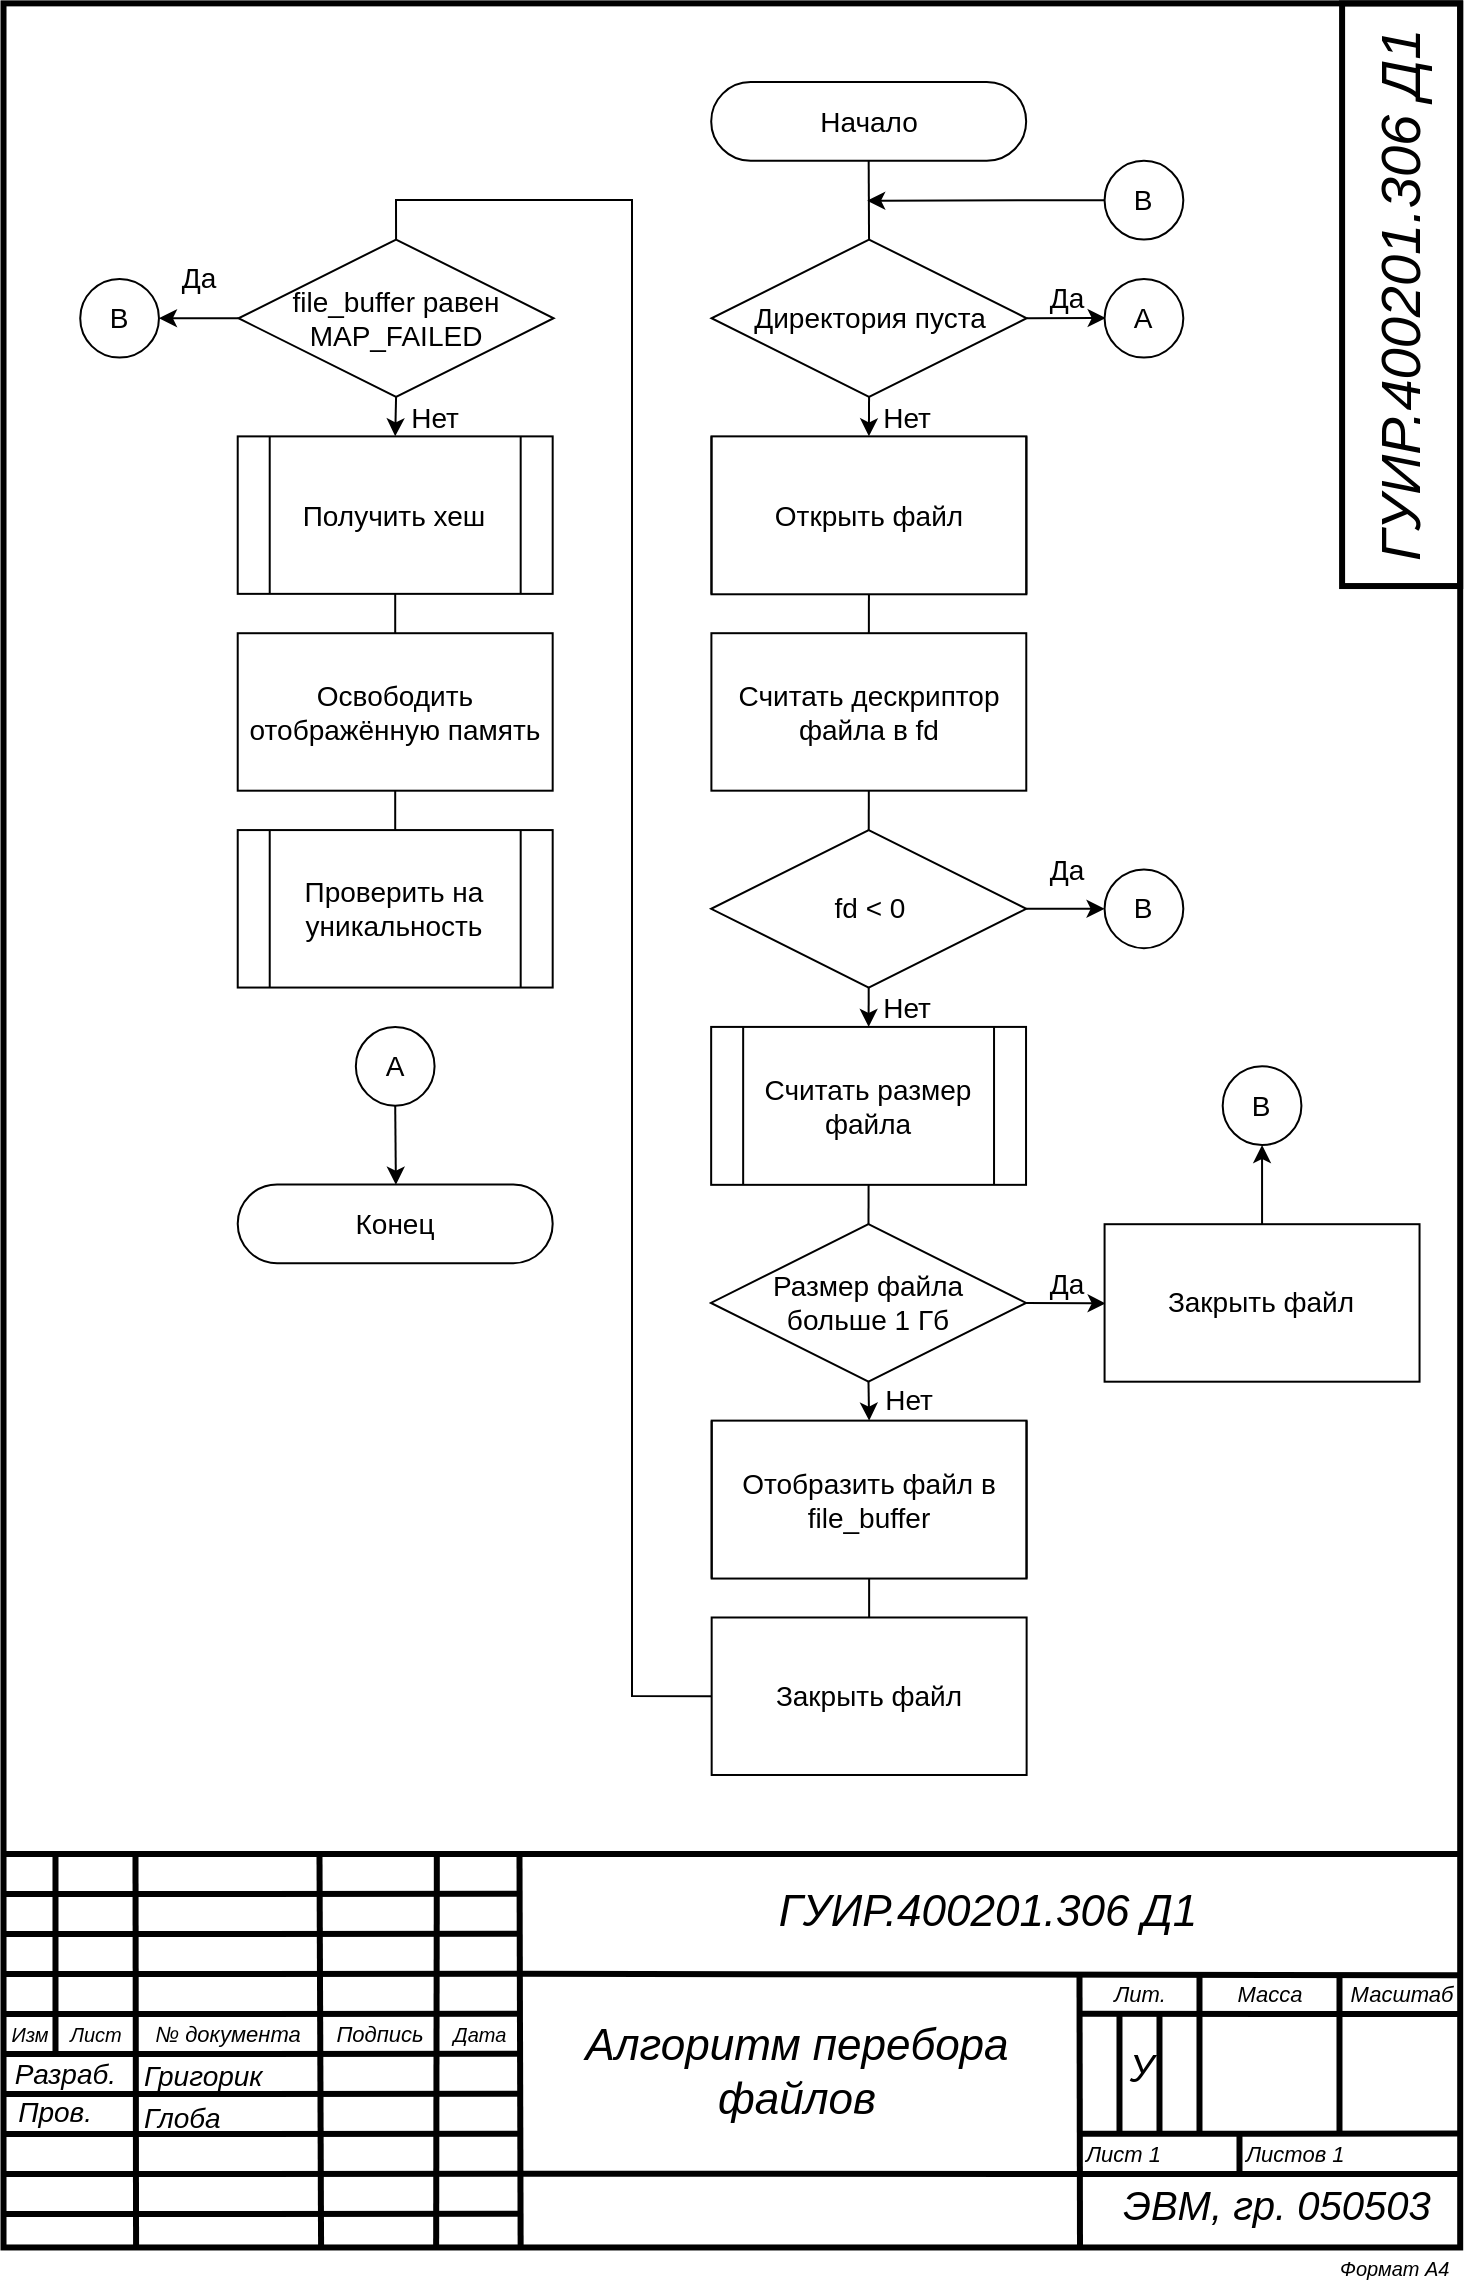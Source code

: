 <mxfile version="13.9.9" type="device"><diagram id="C5RBs43oDa-KdzZeNtuy" name="Page-1"><mxGraphModel dx="1278" dy="948" grid="1" gridSize="19.685" guides="1" tooltips="1" connect="1" arrows="1" fold="1" page="1" pageScale="1" pageWidth="827" pageHeight="1169" math="0" shadow="0"><root><mxCell id="WIyWlLk6GJQsqaUBKTNV-0"/><mxCell id="WIyWlLk6GJQsqaUBKTNV-1" parent="WIyWlLk6GJQsqaUBKTNV-0"/><mxCell id="73gwGG2VWDVNwvO8K8Va-2" value="&lt;font style=&quot;font-size: 14px&quot;&gt;Начало&lt;/font&gt;" style="rounded=1;whiteSpace=wrap;html=1;arcSize=50;fontSize=14;" parent="WIyWlLk6GJQsqaUBKTNV-1" vertex="1"><mxGeometry x="433.6" y="59.03" width="157.48" height="39.37" as="geometry"/></mxCell><mxCell id="73gwGG2VWDVNwvO8K8Va-4" value="Открыть файл" style="shape=process;whiteSpace=wrap;html=1;backgroundOutline=1;fontSize=14;size=0;" parent="WIyWlLk6GJQsqaUBKTNV-1" vertex="1"><mxGeometry x="433.74" y="236.18" width="157.44" height="78.96" as="geometry"/></mxCell><mxCell id="73gwGG2VWDVNwvO8K8Va-5" value="Считать дескриптор файла в fd" style="rounded=0;whiteSpace=wrap;html=1;fontSize=14;" parent="WIyWlLk6GJQsqaUBKTNV-1" vertex="1"><mxGeometry x="433.7" y="334.6" width="157.44" height="78.74" as="geometry"/></mxCell><mxCell id="73gwGG2VWDVNwvO8K8Va-6" value="fd &amp;lt; 0" style="rhombus;whiteSpace=wrap;html=1;fontSize=14;" parent="WIyWlLk6GJQsqaUBKTNV-1" vertex="1"><mxGeometry x="433.58" y="433.04" width="157.56" height="78.73" as="geometry"/></mxCell><mxCell id="73gwGG2VWDVNwvO8K8Va-8" value="Да" style="endArrow=classic;html=1;fontSize=14;labelBackgroundColor=none;rounded=0;exitX=1;exitY=0.5;exitDx=0;exitDy=0;entryX=0;entryY=0.5;entryDx=0;entryDy=0;" parent="WIyWlLk6GJQsqaUBKTNV-1" source="73gwGG2VWDVNwvO8K8Va-6" target="73gwGG2VWDVNwvO8K8Va-41" edge="1"><mxGeometry x="-0.007" y="19" width="50" height="50" relative="1" as="geometry"><mxPoint x="413" y="492" as="sourcePoint"/><mxPoint x="630" y="472" as="targetPoint"/><Array as="points"/><mxPoint as="offset"/></mxGeometry></mxCell><mxCell id="73gwGG2VWDVNwvO8K8Va-9" value="Нет" style="endArrow=classic;html=1;fontSize=14;labelBackgroundColor=none;exitX=0.5;exitY=1;exitDx=0;exitDy=0;entryX=0.5;entryY=0;entryDx=0;entryDy=0;" parent="WIyWlLk6GJQsqaUBKTNV-1" source="73gwGG2VWDVNwvO8K8Va-6" target="73gwGG2VWDVNwvO8K8Va-21" edge="1"><mxGeometry x="0.004" y="19" width="50" height="50" relative="1" as="geometry"><mxPoint x="492.8" y="531.46" as="sourcePoint"/><mxPoint x="649.78" y="531.39" as="targetPoint"/><mxPoint as="offset"/></mxGeometry></mxCell><mxCell id="73gwGG2VWDVNwvO8K8Va-13" value="" style="endArrow=none;html=1;labelBackgroundColor=none;fontSize=14;entryX=0.5;entryY=1;entryDx=0;entryDy=0;exitX=0.5;exitY=0;exitDx=0;exitDy=0;" parent="WIyWlLk6GJQsqaUBKTNV-1" source="73gwGG2VWDVNwvO8K8Va-5" target="73gwGG2VWDVNwvO8K8Va-4" edge="1"><mxGeometry width="50" height="50" relative="1" as="geometry"><mxPoint x="512.38" y="334.6" as="sourcePoint"/><mxPoint x="512.38" y="314.6" as="targetPoint"/></mxGeometry></mxCell><mxCell id="73gwGG2VWDVNwvO8K8Va-15" value="" style="endArrow=none;html=1;labelBackgroundColor=none;fontSize=14;exitX=0.5;exitY=0;exitDx=0;exitDy=0;entryX=0.5;entryY=1;entryDx=0;entryDy=0;" parent="WIyWlLk6GJQsqaUBKTNV-1" source="73gwGG2VWDVNwvO8K8Va-6" target="73gwGG2VWDVNwvO8K8Va-5" edge="1"><mxGeometry width="50" height="50" relative="1" as="geometry"><mxPoint x="551.78" y="472.39" as="sourcePoint"/><mxPoint x="512.38" y="413.03" as="targetPoint"/></mxGeometry></mxCell><mxCell id="73gwGG2VWDVNwvO8K8Va-16" value="Отобразить файл в file_buffer" style="shape=process;whiteSpace=wrap;html=1;backgroundOutline=1;fontSize=14;size=0;" parent="WIyWlLk6GJQsqaUBKTNV-1" vertex="1"><mxGeometry x="433.835" y="728.315" width="157.44" height="78.96" as="geometry"/></mxCell><mxCell id="73gwGG2VWDVNwvO8K8Va-17" value="file_buffer равен MAP_FAILED" style="rhombus;whiteSpace=wrap;html=1;fontSize=14;" parent="WIyWlLk6GJQsqaUBKTNV-1" vertex="1"><mxGeometry x="197.255" y="137.765" width="157.56" height="78.73" as="geometry"/></mxCell><mxCell id="73gwGG2VWDVNwvO8K8Va-21" value="Считать размер файла" style="shape=process;whiteSpace=wrap;html=1;backgroundOutline=1;fontSize=14;" parent="WIyWlLk6GJQsqaUBKTNV-1" vertex="1"><mxGeometry x="433.58" y="531.46" width="157.44" height="78.96" as="geometry"/></mxCell><mxCell id="73gwGG2VWDVNwvO8K8Va-23" value="Размер файла &lt;br&gt;больше 1 Гб" style="rhombus;whiteSpace=wrap;html=1;fontSize=14;" parent="WIyWlLk6GJQsqaUBKTNV-1" vertex="1"><mxGeometry x="433.465" y="630.115" width="157.56" height="78.73" as="geometry"/></mxCell><mxCell id="73gwGG2VWDVNwvO8K8Va-24" value="" style="endArrow=none;html=1;labelBackgroundColor=none;fontSize=14;exitX=0.5;exitY=0;exitDx=0;exitDy=0;entryX=0.5;entryY=1;entryDx=0;entryDy=0;" parent="WIyWlLk6GJQsqaUBKTNV-1" source="73gwGG2VWDVNwvO8K8Va-23" target="73gwGG2VWDVNwvO8K8Va-21" edge="1"><mxGeometry width="50" height="50" relative="1" as="geometry"><mxPoint x="590.74" y="630.12" as="sourcePoint"/><mxPoint x="649.59" y="571.34" as="targetPoint"/></mxGeometry></mxCell><mxCell id="73gwGG2VWDVNwvO8K8Va-25" value="Да" style="endArrow=classic;html=1;labelBackgroundColor=none;fontSize=14;exitX=1;exitY=0.5;exitDx=0;exitDy=0;" parent="WIyWlLk6GJQsqaUBKTNV-1" source="73gwGG2VWDVNwvO8K8Va-23" edge="1"><mxGeometry x="-0.012" y="10" width="50" height="50" relative="1" as="geometry"><mxPoint x="649.84" y="659.71" as="sourcePoint"/><mxPoint x="630.84" y="669.71" as="targetPoint"/><mxPoint as="offset"/></mxGeometry></mxCell><mxCell id="73gwGG2VWDVNwvO8K8Va-26" value="Нет" style="endArrow=classic;html=1;labelBackgroundColor=none;fontSize=14;exitX=0.5;exitY=1;exitDx=0;exitDy=0;entryX=0.5;entryY=0;entryDx=0;entryDy=0;" parent="WIyWlLk6GJQsqaUBKTNV-1" source="73gwGG2VWDVNwvO8K8Va-23" target="73gwGG2VWDVNwvO8K8Va-16" edge="1"><mxGeometry x="-0.072" y="20" width="50" height="50" relative="1" as="geometry"><mxPoint x="610.71" y="689.165" as="sourcePoint"/><mxPoint x="728.59" y="807.34" as="targetPoint"/><mxPoint as="offset"/></mxGeometry></mxCell><mxCell id="73gwGG2VWDVNwvO8K8Va-27" value="Директория пуста" style="rhombus;whiteSpace=wrap;html=1;fontSize=14;" parent="WIyWlLk6GJQsqaUBKTNV-1" vertex="1"><mxGeometry x="433.743" y="137.762" width="157.56" height="78.73" as="geometry"/></mxCell><mxCell id="73gwGG2VWDVNwvO8K8Va-28" value="" style="endArrow=none;html=1;labelBackgroundColor=none;fontSize=14;entryX=0.5;entryY=1;entryDx=0;entryDy=0;exitX=0.5;exitY=0;exitDx=0;exitDy=0;" parent="WIyWlLk6GJQsqaUBKTNV-1" source="73gwGG2VWDVNwvO8K8Va-27" target="73gwGG2VWDVNwvO8K8Va-2" edge="1"><mxGeometry width="50" height="50" relative="1" as="geometry"><mxPoint x="590.7" y="108.34" as="sourcePoint"/><mxPoint x="522.163" y="285.613" as="targetPoint"/></mxGeometry></mxCell><mxCell id="73gwGG2VWDVNwvO8K8Va-29" value="Нет" style="endArrow=classic;html=1;fontSize=14;labelBackgroundColor=none;exitX=0.5;exitY=1;exitDx=0;exitDy=0;entryX=0.5;entryY=0;entryDx=0;entryDy=0;" parent="WIyWlLk6GJQsqaUBKTNV-1" source="73gwGG2VWDVNwvO8K8Va-27" target="73gwGG2VWDVNwvO8K8Va-4" edge="1"><mxGeometry x="0.004" y="19" width="50" height="50" relative="1" as="geometry"><mxPoint x="640.333" y="177.132" as="sourcePoint"/><mxPoint x="640.272" y="196.822" as="targetPoint"/><mxPoint as="offset"/></mxGeometry></mxCell><mxCell id="73gwGG2VWDVNwvO8K8Va-30" value="Да" style="endArrow=classic;html=1;labelBackgroundColor=none;fontSize=14;exitX=1;exitY=0.5;exitDx=0;exitDy=0;" parent="WIyWlLk6GJQsqaUBKTNV-1" source="73gwGG2VWDVNwvO8K8Va-27" edge="1"><mxGeometry x="-0.022" y="10" width="50" height="50" relative="1" as="geometry"><mxPoint x="679.84" y="188.02" as="sourcePoint"/><mxPoint x="630.84" y="177.02" as="targetPoint"/><mxPoint as="offset"/></mxGeometry></mxCell><mxCell id="73gwGG2VWDVNwvO8K8Va-32" value="А" style="ellipse;whiteSpace=wrap;html=1;aspect=fixed;fontSize=14;align=center;verticalAlign=middle;horizontal=1;fontStyle=0" parent="WIyWlLk6GJQsqaUBKTNV-1" vertex="1"><mxGeometry x="630.29" y="157.44" width="39.37" height="39.37" as="geometry"/></mxCell><mxCell id="73gwGG2VWDVNwvO8K8Va-33" value="А" style="ellipse;whiteSpace=wrap;html=1;aspect=fixed;fontSize=14;align=center;verticalAlign=middle;horizontal=1;fontStyle=0" parent="WIyWlLk6GJQsqaUBKTNV-1" vertex="1"><mxGeometry x="255.922" y="531.463" width="39.37" height="39.37" as="geometry"/></mxCell><mxCell id="73gwGG2VWDVNwvO8K8Va-34" value="" style="endArrow=classic;html=1;labelBackgroundColor=none;fontSize=14;exitX=0.5;exitY=1;exitDx=0;exitDy=0;" parent="WIyWlLk6GJQsqaUBKTNV-1" source="73gwGG2VWDVNwvO8K8Va-33" edge="1"><mxGeometry width="50" height="50" relative="1" as="geometry"><mxPoint x="265.95" y="650.36" as="sourcePoint"/><mxPoint x="275.95" y="610.36" as="targetPoint"/></mxGeometry></mxCell><mxCell id="73gwGG2VWDVNwvO8K8Va-35" value="&lt;font style=&quot;font-size: 14px&quot;&gt;Конец&lt;/font&gt;" style="rounded=1;whiteSpace=wrap;html=1;arcSize=50;fontSize=14;" parent="WIyWlLk6GJQsqaUBKTNV-1" vertex="1"><mxGeometry x="196.862" y="610.203" width="157.48" height="39.37" as="geometry"/></mxCell><mxCell id="73gwGG2VWDVNwvO8K8Va-36" value="Закрыть файл" style="rounded=0;whiteSpace=wrap;html=1;fontSize=14;align=center;" parent="WIyWlLk6GJQsqaUBKTNV-1" vertex="1"><mxGeometry x="630.29" y="630.1" width="157.48" height="78.75" as="geometry"/></mxCell><mxCell id="73gwGG2VWDVNwvO8K8Va-38" value="" style="endArrow=classic;html=1;labelBackgroundColor=none;fontSize=14;exitX=0.5;exitY=0;exitDx=0;exitDy=0;rounded=0;entryX=0.5;entryY=1;entryDx=0;entryDy=0;" parent="WIyWlLk6GJQsqaUBKTNV-1" source="73gwGG2VWDVNwvO8K8Va-36" target="73gwGG2VWDVNwvO8K8Va-39" edge="1"><mxGeometry width="50" height="50" relative="1" as="geometry"><mxPoint x="846.7" y="601.34" as="sourcePoint"/><mxPoint x="708.7" y="592.409" as="targetPoint"/><Array as="points"/></mxGeometry></mxCell><mxCell id="73gwGG2VWDVNwvO8K8Va-39" value="В" style="ellipse;whiteSpace=wrap;html=1;aspect=fixed;fontSize=14;align=center;verticalAlign=middle;horizontal=1;fontStyle=0" parent="WIyWlLk6GJQsqaUBKTNV-1" vertex="1"><mxGeometry x="689.347" y="551.147" width="39.37" height="39.37" as="geometry"/></mxCell><mxCell id="73gwGG2VWDVNwvO8K8Va-40" value="В" style="ellipse;whiteSpace=wrap;html=1;aspect=fixed;fontSize=14;align=center;verticalAlign=middle;horizontal=1;fontStyle=0" parent="WIyWlLk6GJQsqaUBKTNV-1" vertex="1"><mxGeometry x="630.292" y="98.402" width="39.37" height="39.37" as="geometry"/></mxCell><mxCell id="73gwGG2VWDVNwvO8K8Va-41" value="В" style="ellipse;whiteSpace=wrap;html=1;aspect=fixed;fontSize=14;align=center;verticalAlign=middle;horizontal=1;fontStyle=0" parent="WIyWlLk6GJQsqaUBKTNV-1" vertex="1"><mxGeometry x="630.287" y="452.717" width="39.37" height="39.37" as="geometry"/></mxCell><mxCell id="73gwGG2VWDVNwvO8K8Va-42" value="" style="endArrow=classic;html=1;labelBackgroundColor=none;fontSize=14;exitX=0;exitY=0.5;exitDx=0;exitDy=0;" parent="WIyWlLk6GJQsqaUBKTNV-1" source="73gwGG2VWDVNwvO8K8Va-40" edge="1"><mxGeometry width="50" height="50" relative="1" as="geometry"><mxPoint x="314.59" y="207.34" as="sourcePoint"/><mxPoint x="511.59" y="118.34" as="targetPoint"/></mxGeometry></mxCell><mxCell id="73gwGG2VWDVNwvO8K8Va-46" value="Нет" style="endArrow=classic;html=1;labelBackgroundColor=none;fontSize=14;exitX=0.5;exitY=1;exitDx=0;exitDy=0;entryX=0.5;entryY=0;entryDx=0;entryDy=0;" parent="WIyWlLk6GJQsqaUBKTNV-1" source="73gwGG2VWDVNwvO8K8Va-17" target="73gwGG2VWDVNwvO8K8Va-52" edge="1"><mxGeometry x="0.048" y="19" width="50" height="50" relative="1" as="geometry"><mxPoint x="334.39" y="256.37" as="sourcePoint"/><mxPoint x="276.38" y="235.94" as="targetPoint"/><mxPoint as="offset"/></mxGeometry></mxCell><mxCell id="73gwGG2VWDVNwvO8K8Va-47" value="Да" style="endArrow=classic;html=1;labelBackgroundColor=none;fontSize=14;exitX=0;exitY=0.5;exitDx=0;exitDy=0;entryX=1;entryY=0.5;entryDx=0;entryDy=0;" parent="WIyWlLk6GJQsqaUBKTNV-1" source="73gwGG2VWDVNwvO8K8Va-17" target="73gwGG2VWDVNwvO8K8Va-51" edge="1"><mxGeometry x="0.01" y="-20" width="50" height="50" relative="1" as="geometry"><mxPoint x="492.39" y="227.37" as="sourcePoint"/><mxPoint x="393.39" y="177.37" as="targetPoint"/><mxPoint as="offset"/></mxGeometry></mxCell><mxCell id="73gwGG2VWDVNwvO8K8Va-48" value="Закрыть файл" style="rounded=0;whiteSpace=wrap;html=1;fontSize=14;align=center;" parent="WIyWlLk6GJQsqaUBKTNV-1" vertex="1"><mxGeometry x="433.835" y="826.745" width="157.48" height="78.75" as="geometry"/></mxCell><mxCell id="73gwGG2VWDVNwvO8K8Va-49" value="" style="endArrow=none;html=1;labelBackgroundColor=none;fontSize=14;exitX=0.5;exitY=1;exitDx=0;exitDy=0;entryX=0.5;entryY=0;entryDx=0;entryDy=0;" parent="WIyWlLk6GJQsqaUBKTNV-1" source="73gwGG2VWDVNwvO8K8Va-16" target="73gwGG2VWDVNwvO8K8Va-48" edge="1"><mxGeometry width="50" height="50" relative="1" as="geometry"><mxPoint x="630.29" y="846.44" as="sourcePoint"/><mxPoint x="630.345" y="826.745" as="targetPoint"/></mxGeometry></mxCell><mxCell id="73gwGG2VWDVNwvO8K8Va-50" value="" style="endArrow=none;html=1;labelBackgroundColor=none;fontSize=14;exitX=0;exitY=0.5;exitDx=0;exitDy=0;entryX=0.5;entryY=0;entryDx=0;entryDy=0;rounded=0;" parent="WIyWlLk6GJQsqaUBKTNV-1" source="73gwGG2VWDVNwvO8K8Va-48" target="73gwGG2VWDVNwvO8K8Va-17" edge="1"><mxGeometry width="50" height="50" relative="1" as="geometry"><mxPoint x="256.65" y="787.62" as="sourcePoint"/><mxPoint x="256.67" y="807.09" as="targetPoint"/><Array as="points"><mxPoint x="394" y="866"/><mxPoint x="394" y="118"/><mxPoint x="276" y="118"/></Array></mxGeometry></mxCell><mxCell id="73gwGG2VWDVNwvO8K8Va-51" value="В" style="ellipse;whiteSpace=wrap;html=1;aspect=fixed;fontSize=14;align=center;verticalAlign=middle;horizontal=1;fontStyle=0" parent="WIyWlLk6GJQsqaUBKTNV-1" vertex="1"><mxGeometry x="118.112" y="157.442" width="39.37" height="39.37" as="geometry"/></mxCell><mxCell id="73gwGG2VWDVNwvO8K8Va-52" value="Получить хеш" style="shape=process;whiteSpace=wrap;html=1;backgroundOutline=1;fontSize=14;align=center;" parent="WIyWlLk6GJQsqaUBKTNV-1" vertex="1"><mxGeometry x="196.86" y="236.19" width="157.48" height="78.74" as="geometry"/></mxCell><mxCell id="73gwGG2VWDVNwvO8K8Va-53" value="Освободить отображённую память" style="rounded=0;whiteSpace=wrap;html=1;fontSize=14;align=center;" parent="WIyWlLk6GJQsqaUBKTNV-1" vertex="1"><mxGeometry x="196.86" y="334.61" width="157.48" height="78.74" as="geometry"/></mxCell><mxCell id="73gwGG2VWDVNwvO8K8Va-54" value="" style="endArrow=none;html=1;labelBackgroundColor=none;fontSize=14;entryX=0.5;entryY=1;entryDx=0;entryDy=0;exitX=0.5;exitY=0;exitDx=0;exitDy=0;" parent="WIyWlLk6GJQsqaUBKTNV-1" source="73gwGG2VWDVNwvO8K8Va-53" target="73gwGG2VWDVNwvO8K8Va-52" edge="1"><mxGeometry width="50" height="50" relative="1" as="geometry"><mxPoint x="275.38" y="384.94" as="sourcePoint"/><mxPoint x="325.38" y="334.94" as="targetPoint"/><Array as="points"/></mxGeometry></mxCell><mxCell id="73gwGG2VWDVNwvO8K8Va-56" value="Проверить на уникальность" style="shape=process;whiteSpace=wrap;html=1;backgroundOutline=1;fontSize=14;align=center;" parent="WIyWlLk6GJQsqaUBKTNV-1" vertex="1"><mxGeometry x="196.865" y="433.035" width="157.48" height="78.74" as="geometry"/></mxCell><mxCell id="73gwGG2VWDVNwvO8K8Va-58" value="" style="endArrow=none;html=1;labelBackgroundColor=none;fontSize=14;entryX=0.5;entryY=1;entryDx=0;entryDy=0;exitX=0.5;exitY=0;exitDx=0;exitDy=0;" parent="WIyWlLk6GJQsqaUBKTNV-1" source="73gwGG2VWDVNwvO8K8Va-56" target="73gwGG2VWDVNwvO8K8Va-53" edge="1"><mxGeometry width="50" height="50" relative="1" as="geometry"><mxPoint x="275.41" y="433.1" as="sourcePoint"/><mxPoint x="373.645" y="413.355" as="targetPoint"/><Array as="points"/></mxGeometry></mxCell><mxCell id="73gwGG2VWDVNwvO8K8Va-105" value="" style="rounded=0;whiteSpace=wrap;html=1;strokeWidth=3;fillColor=none;" parent="WIyWlLk6GJQsqaUBKTNV-1" vertex="1"><mxGeometry x="79.755" y="19.685" width="728.34" height="1122.05" as="geometry"/></mxCell><mxCell id="73gwGG2VWDVNwvO8K8Va-106" value="&lt;i style=&quot;font-family: &amp;#34;arial&amp;#34; ; font-weight: 400 ; letter-spacing: normal ; text-align: right ; text-indent: 0px ; text-transform: none ; word-spacing: 0px&quot;&gt;&lt;font style=&quot;font-size: 10px&quot;&gt;Формат А4&lt;/font&gt;&lt;/i&gt;" style="text;whiteSpace=wrap;html=1;fontSize=7;fontFamily=Verdana;labelBackgroundColor=none;verticalAlign=middle;" parent="WIyWlLk6GJQsqaUBKTNV-1" vertex="1"><mxGeometry x="745.745" y="1141.735" width="59.05" height="19.68" as="geometry"/></mxCell><mxCell id="73gwGG2VWDVNwvO8K8Va-107" style="vsdxID=165;edgeStyle=none;startArrow=none;endArrow=none;startSize=5;endSize=5;strokeWidth=3;strokeColor=#000000;spacingTop=-1;spacingBottom=-1;spacingLeft=-1;spacingRight=-1;verticalAlign=middle;html=1;labelBackgroundColor=#ffffff;rounded=0;" parent="WIyWlLk6GJQsqaUBKTNV-1" edge="1"><mxGeometry relative="1" as="geometry"><Array as="points"/><mxPoint x="105.745" y="944.885" as="sourcePoint"/><mxPoint x="105.745" y="1044.885" as="targetPoint"/></mxGeometry></mxCell><mxCell id="73gwGG2VWDVNwvO8K8Va-108" style="vsdxID=163;edgeStyle=none;startArrow=none;endArrow=none;startSize=5;endSize=5;strokeColor=#000000;spacingTop=-1;spacingBottom=-1;spacingLeft=-1;spacingRight=-1;verticalAlign=middle;html=1;labelBackgroundColor=#ffffff;rounded=0;strokeWidth=3;" parent="WIyWlLk6GJQsqaUBKTNV-1" edge="1"><mxGeometry relative="1" as="geometry"><mxPoint as="offset"/><Array as="points"/><mxPoint x="80.015" y="1125.005" as="sourcePoint"/><mxPoint x="337.745" y="1124.885" as="targetPoint"/></mxGeometry></mxCell><mxCell id="73gwGG2VWDVNwvO8K8Va-109" style="vsdxID=162;edgeStyle=none;startArrow=none;endArrow=none;startSize=5;endSize=5;strokeColor=#000000;spacingTop=-1;spacingBottom=-1;spacingLeft=-1;spacingRight=-1;verticalAlign=middle;html=1;labelBackgroundColor=#ffffff;rounded=0;strokeWidth=3;" parent="WIyWlLk6GJQsqaUBKTNV-1" edge="1"><mxGeometry relative="1" as="geometry"><mxPoint as="offset"/><Array as="points"/><mxPoint x="80.015" y="1105.005" as="sourcePoint"/><mxPoint x="338.745" y="1104.885" as="targetPoint"/></mxGeometry></mxCell><mxCell id="73gwGG2VWDVNwvO8K8Va-110" style="vsdxID=161;edgeStyle=none;startArrow=none;endArrow=none;startSize=5;endSize=5;strokeColor=#000000;spacingTop=-1;spacingBottom=-1;spacingLeft=-1;spacingRight=-1;verticalAlign=middle;html=1;labelBackgroundColor=#ffffff;rounded=0;strokeWidth=3;" parent="WIyWlLk6GJQsqaUBKTNV-1" edge="1"><mxGeometry relative="1" as="geometry"><mxPoint as="offset"/><Array as="points"/><mxPoint x="80.015" y="1085.005" as="sourcePoint"/><mxPoint x="337.745" y="1084.885" as="targetPoint"/></mxGeometry></mxCell><mxCell id="73gwGG2VWDVNwvO8K8Va-111" style="vsdxID=160;edgeStyle=none;startArrow=none;endArrow=none;startSize=5;endSize=5;strokeColor=#000000;spacingTop=-1;spacingBottom=-1;spacingLeft=-1;spacingRight=-1;verticalAlign=middle;html=1;labelBackgroundColor=#ffffff;rounded=0;strokeWidth=3;" parent="WIyWlLk6GJQsqaUBKTNV-1" edge="1"><mxGeometry relative="1" as="geometry"><mxPoint as="offset"/><Array as="points"/><mxPoint x="80.015" y="1065.005" as="sourcePoint"/><mxPoint x="337.745" y="1064.885" as="targetPoint"/></mxGeometry></mxCell><mxCell id="73gwGG2VWDVNwvO8K8Va-112" style="vsdxID=159;edgeStyle=none;startArrow=none;endArrow=none;startSize=5;endSize=5;strokeWidth=3;strokeColor=#000000;spacingTop=-1;spacingBottom=-1;spacingLeft=-1;spacingRight=-1;verticalAlign=middle;html=1;labelBackgroundColor=#ffffff;rounded=0;" parent="WIyWlLk6GJQsqaUBKTNV-1" edge="1"><mxGeometry relative="1" as="geometry"><mxPoint as="offset"/><Array as="points"/><mxPoint x="80.015" y="1045.005" as="sourcePoint"/><mxPoint x="337.745" y="1044.885" as="targetPoint"/></mxGeometry></mxCell><mxCell id="73gwGG2VWDVNwvO8K8Va-113" style="vsdxID=158;edgeStyle=none;startArrow=none;endArrow=none;startSize=5;endSize=5;strokeWidth=3;strokeColor=#000000;spacingTop=-1;spacingBottom=-1;spacingLeft=-1;spacingRight=-1;verticalAlign=middle;html=1;labelBackgroundColor=#ffffff;rounded=0;" parent="WIyWlLk6GJQsqaUBKTNV-1" edge="1"><mxGeometry relative="1" as="geometry"><mxPoint as="offset"/><Array as="points"/><mxPoint x="80.015" y="1025.005" as="sourcePoint"/><mxPoint x="337.745" y="1024.885" as="targetPoint"/></mxGeometry></mxCell><mxCell id="73gwGG2VWDVNwvO8K8Va-114" style="vsdxID=157;edgeStyle=none;startArrow=none;endArrow=none;startSize=5;endSize=5;strokeColor=#000000;spacingTop=-1;spacingBottom=-1;spacingLeft=-1;spacingRight=-1;verticalAlign=middle;html=1;labelBackgroundColor=#ffffff;rounded=0;strokeWidth=3;" parent="WIyWlLk6GJQsqaUBKTNV-1" edge="1"><mxGeometry relative="1" as="geometry"><mxPoint as="offset"/><Array as="points"/><mxPoint x="80.015" y="1005.005" as="sourcePoint"/><mxPoint x="337.745" y="1004.885" as="targetPoint"/></mxGeometry></mxCell><mxCell id="73gwGG2VWDVNwvO8K8Va-115" style="vsdxID=156;edgeStyle=none;startArrow=none;endArrow=none;startSize=5;endSize=5;strokeColor=#000000;spacingTop=-1;spacingBottom=-1;spacingLeft=-1;spacingRight=-1;verticalAlign=middle;html=1;labelBackgroundColor=#ffffff;rounded=0;strokeWidth=3;" parent="WIyWlLk6GJQsqaUBKTNV-1" edge="1"><mxGeometry relative="1" as="geometry"><mxPoint as="offset"/><Array as="points"/><mxPoint x="80.015" y="985.005" as="sourcePoint"/><mxPoint x="337.745" y="984.885" as="targetPoint"/></mxGeometry></mxCell><mxCell id="73gwGG2VWDVNwvO8K8Va-116" style="vsdxID=155;edgeStyle=none;startArrow=none;endArrow=none;startSize=5;endSize=5;strokeColor=#000000;spacingTop=-1;spacingBottom=-1;spacingLeft=-1;spacingRight=-1;verticalAlign=middle;html=1;labelBackgroundColor=#ffffff;rounded=0;strokeWidth=3;" parent="WIyWlLk6GJQsqaUBKTNV-1" edge="1"><mxGeometry relative="1" as="geometry"><mxPoint as="offset"/><Array as="points"/><mxPoint x="80.015" y="965.005" as="sourcePoint"/><mxPoint x="337.745" y="964.885" as="targetPoint"/></mxGeometry></mxCell><mxCell id="73gwGG2VWDVNwvO8K8Va-117" style="vsdxID=154;edgeStyle=none;startArrow=none;endArrow=none;startSize=5;endSize=5;strokeWidth=3;strokeColor=#000000;spacingTop=-1;spacingBottom=-1;spacingLeft=-1;spacingRight=-1;verticalAlign=middle;html=1;labelBackgroundColor=#ffffff;rounded=0;entryX=0.091;entryY=1;entryDx=0;entryDy=0;entryPerimeter=0;" parent="WIyWlLk6GJQsqaUBKTNV-1" target="73gwGG2VWDVNwvO8K8Va-105" edge="1"><mxGeometry relative="1" as="geometry"><Array as="points"/><mxPoint x="145.745" y="944.885" as="sourcePoint"/><mxPoint x="146.015" y="1150.005" as="targetPoint"/></mxGeometry></mxCell><mxCell id="73gwGG2VWDVNwvO8K8Va-118" style="vsdxID=153;edgeStyle=none;startArrow=none;endArrow=none;startSize=5;endSize=5;strokeWidth=3;strokeColor=#000000;spacingTop=-1;spacingBottom=-1;spacingLeft=-1;spacingRight=-1;verticalAlign=middle;html=1;labelBackgroundColor=#ffffff;rounded=0;entryX=0.218;entryY=0.999;entryDx=0;entryDy=0;entryPerimeter=0;" parent="WIyWlLk6GJQsqaUBKTNV-1" target="73gwGG2VWDVNwvO8K8Va-105" edge="1"><mxGeometry relative="1" as="geometry"><Array as="points"/><mxPoint x="237.745" y="944.885" as="sourcePoint"/><mxPoint x="238.015" y="1147.005" as="targetPoint"/></mxGeometry></mxCell><mxCell id="73gwGG2VWDVNwvO8K8Va-119" style="vsdxID=152;edgeStyle=none;startArrow=none;endArrow=none;startSize=5;endSize=5;strokeWidth=3;strokeColor=#000000;spacingTop=-1;spacingBottom=-1;spacingLeft=-1;spacingRight=-1;verticalAlign=middle;html=1;labelBackgroundColor=#ffffff;rounded=0;entryX=0.297;entryY=1;entryDx=0;entryDy=0;entryPerimeter=0;" parent="WIyWlLk6GJQsqaUBKTNV-1" target="73gwGG2VWDVNwvO8K8Va-105" edge="1"><mxGeometry relative="1" as="geometry"><Array as="points"/><mxPoint x="296.425" y="944.885" as="sourcePoint"/><mxPoint x="296.015" y="1150.005" as="targetPoint"/></mxGeometry></mxCell><mxCell id="73gwGG2VWDVNwvO8K8Va-120" style="vsdxID=151;edgeStyle=none;startArrow=none;endArrow=none;startSize=5;endSize=5;strokeWidth=3;strokeColor=#000000;spacingTop=-1;spacingBottom=-1;spacingLeft=-1;spacingRight=-1;verticalAlign=middle;html=1;labelBackgroundColor=#ffffff;rounded=0;" parent="WIyWlLk6GJQsqaUBKTNV-1" edge="1"><mxGeometry relative="1" as="geometry"><Array as="points"/><mxPoint x="747.745" y="1004.885" as="sourcePoint"/><mxPoint x="747.745" y="1084.885" as="targetPoint"/></mxGeometry></mxCell><mxCell id="73gwGG2VWDVNwvO8K8Va-121" style="vsdxID=150;edgeStyle=none;startArrow=none;endArrow=none;startSize=5;endSize=5;strokeWidth=3;strokeColor=#000000;spacingTop=-1;spacingBottom=-1;spacingLeft=-1;spacingRight=-1;verticalAlign=middle;html=1;labelBackgroundColor=#ffffff;rounded=0;" parent="WIyWlLk6GJQsqaUBKTNV-1" edge="1"><mxGeometry relative="1" as="geometry"><Array as="points"/><mxPoint x="697.745" y="1084.885" as="sourcePoint"/><mxPoint x="697.745" y="1104.885" as="targetPoint"/></mxGeometry></mxCell><mxCell id="73gwGG2VWDVNwvO8K8Va-122" style="vsdxID=149;edgeStyle=none;startArrow=none;endArrow=none;startSize=5;endSize=5;strokeColor=#000000;spacingTop=-1;spacingBottom=-1;spacingLeft=-1;spacingRight=-1;verticalAlign=middle;html=1;labelBackgroundColor=#ffffff;rounded=0;strokeWidth=3;" parent="WIyWlLk6GJQsqaUBKTNV-1" edge="1"><mxGeometry relative="1" as="geometry"><Array as="points"/><mxPoint x="657.745" y="1024.885" as="sourcePoint"/><mxPoint x="657.745" y="1084.885" as="targetPoint"/></mxGeometry></mxCell><mxCell id="73gwGG2VWDVNwvO8K8Va-123" style="vsdxID=148;edgeStyle=none;startArrow=none;endArrow=none;startSize=5;endSize=5;strokeColor=#000000;spacingTop=-1;spacingBottom=-1;spacingLeft=-1;spacingRight=-1;verticalAlign=middle;html=1;labelBackgroundColor=#ffffff;rounded=0;strokeWidth=3;" parent="WIyWlLk6GJQsqaUBKTNV-1" edge="1"><mxGeometry relative="1" as="geometry"><Array as="points"/><mxPoint x="637.745" y="1024.885" as="sourcePoint"/><mxPoint x="637.745" y="1084.885" as="targetPoint"/></mxGeometry></mxCell><mxCell id="73gwGG2VWDVNwvO8K8Va-124" style="vsdxID=147;edgeStyle=none;startArrow=none;endArrow=none;startSize=5;endSize=5;strokeWidth=3;strokeColor=#000000;spacingTop=-1;spacingBottom=-1;spacingLeft=-1;spacingRight=-1;verticalAlign=middle;html=1;labelBackgroundColor=#ffffff;rounded=0;" parent="WIyWlLk6GJQsqaUBKTNV-1" edge="1"><mxGeometry relative="1" as="geometry"><Array as="points"/><mxPoint x="677.745" y="1004.885" as="sourcePoint"/><mxPoint x="677.745" y="1084.885" as="targetPoint"/></mxGeometry></mxCell><mxCell id="73gwGG2VWDVNwvO8K8Va-125" style="vsdxID=146;edgeStyle=none;startArrow=none;endArrow=none;startSize=5;endSize=5;strokeWidth=3;strokeColor=#000000;spacingTop=-1;spacingBottom=-1;spacingLeft=-1;spacingRight=-1;verticalAlign=middle;html=1;labelBackgroundColor=#ffffff;rounded=0;entryX=0.929;entryY=-0.131;entryDx=0;entryDy=0;entryPerimeter=0;" parent="WIyWlLk6GJQsqaUBKTNV-1" target="73gwGG2VWDVNwvO8K8Va-140" edge="1"><mxGeometry relative="1" as="geometry"><mxPoint as="offset"/><Array as="points"/><mxPoint x="617.745" y="1084.885" as="sourcePoint"/><mxPoint x="817.745" y="1084.885" as="targetPoint"/></mxGeometry></mxCell><mxCell id="73gwGG2VWDVNwvO8K8Va-126" style="vsdxID=145;edgeStyle=none;startArrow=none;endArrow=none;startSize=5;endSize=5;strokeWidth=3;strokeColor=#000000;spacingTop=-1;spacingBottom=-1;spacingLeft=-1;spacingRight=-1;verticalAlign=middle;html=1;labelBackgroundColor=#ffffff;rounded=0;" parent="WIyWlLk6GJQsqaUBKTNV-1" edge="1"><mxGeometry relative="1" as="geometry"><mxPoint as="offset"/><Array as="points"/><mxPoint x="617.745" y="1024.885" as="sourcePoint"/><mxPoint x="808.015" y="1025.005" as="targetPoint"/></mxGeometry></mxCell><mxCell id="73gwGG2VWDVNwvO8K8Va-127" style="vsdxID=144;edgeStyle=none;startArrow=none;endArrow=none;startSize=5;endSize=5;strokeWidth=3;strokeColor=#000000;spacingTop=-1;spacingBottom=-1;spacingLeft=-1;spacingRight=-1;verticalAlign=middle;html=1;labelBackgroundColor=#ffffff;rounded=0;entryX=0.739;entryY=0.999;entryDx=0;entryDy=0;entryPerimeter=0;" parent="WIyWlLk6GJQsqaUBKTNV-1" target="73gwGG2VWDVNwvO8K8Va-105" edge="1"><mxGeometry relative="1" as="geometry"><Array as="points"/><mxPoint x="617.745" y="1004.885" as="sourcePoint"/><mxPoint x="618.015" y="1150.005" as="targetPoint"/></mxGeometry></mxCell><mxCell id="73gwGG2VWDVNwvO8K8Va-128" style="vsdxID=143;edgeStyle=none;startArrow=none;endArrow=none;startSize=5;endSize=5;strokeWidth=3;strokeColor=#000000;spacingTop=-1;spacingBottom=-1;spacingLeft=-1;spacingRight=-1;verticalAlign=middle;html=1;labelBackgroundColor=#ffffff;rounded=0;" parent="WIyWlLk6GJQsqaUBKTNV-1" edge="1"><mxGeometry relative="1" as="geometry"><Array as="points"/><mxPoint x="808.015" y="1105.005" as="sourcePoint"/><mxPoint x="338.745" y="1104.885" as="targetPoint"/></mxGeometry></mxCell><mxCell id="73gwGG2VWDVNwvO8K8Va-129" style="vsdxID=142;edgeStyle=none;startArrow=none;endArrow=none;startSize=5;endSize=5;strokeWidth=3;strokeColor=#000000;spacingTop=-1;spacingBottom=-1;spacingLeft=-1;spacingRight=-1;verticalAlign=middle;html=1;labelBackgroundColor=#ffffff;rounded=0;entryX=0.355;entryY=1;entryDx=0;entryDy=0;entryPerimeter=0;" parent="WIyWlLk6GJQsqaUBKTNV-1" target="73gwGG2VWDVNwvO8K8Va-105" edge="1"><mxGeometry relative="1" as="geometry"><Array as="points"/><mxPoint x="337.745" y="944.885" as="sourcePoint"/><mxPoint x="338.015" y="1150.005" as="targetPoint"/></mxGeometry></mxCell><mxCell id="73gwGG2VWDVNwvO8K8Va-130" style="vsdxID=141;edgeStyle=none;startArrow=none;endArrow=none;startSize=5;endSize=5;strokeWidth=3;strokeColor=#000000;spacingTop=-1;spacingBottom=-1;spacingLeft=-1;spacingRight=-1;verticalAlign=middle;html=1;labelBackgroundColor=#ffffff;rounded=0;exitX=0.998;exitY=1.028;exitDx=0;exitDy=0;exitPerimeter=0;" parent="WIyWlLk6GJQsqaUBKTNV-1" source="73gwGG2VWDVNwvO8K8Va-148" edge="1"><mxGeometry relative="1" as="geometry"><Array as="points"/><mxPoint x="817.745" y="1004.885" as="sourcePoint"/><mxPoint x="337.745" y="1004.885" as="targetPoint"/></mxGeometry></mxCell><mxCell id="73gwGG2VWDVNwvO8K8Va-131" value="&lt;font style=&quot;font-family: &amp;#34;arial&amp;#34; ; color: rgb(0 , 0 , 0) ; direction: ltr ; letter-spacing: 0px ; line-height: 120% ; opacity: 1&quot;&gt;&lt;i&gt;&lt;font style=&quot;font-size: 10px&quot;&gt;Изм&lt;/font&gt;&lt;br&gt;&lt;/i&gt;&lt;/font&gt;" style="verticalAlign=middle;align=center;vsdxID=166;fillColor=none;gradientColor=none;shape=stencil(nZBLDoAgDERP0z3SIyjew0SURgSD+Lu9kMZoXLhwN9O+tukAlrNpJg1SzDH4QW/URgNYgZTkjA4UkwJUgGXng+6DX1zLfmoymdXo17xh5zmRJ6Q42BWCfc2oJfdAr+Yv+AP9Cb7OJ3H/2JG1HNGz/84klThPVCc=);strokeColor=none;strokeWidth=3;spacingTop=-1;spacingBottom=-1;spacingLeft=-1;spacingRight=-1;labelBackgroundColor=none;rounded=0;html=1;whiteSpace=wrap;" parent="WIyWlLk6GJQsqaUBKTNV-1" vertex="1"><mxGeometry x="78.745" y="1026.885" width="28" height="16" as="geometry"/></mxCell><mxCell id="73gwGG2VWDVNwvO8K8Va-132" value="&lt;font style=&quot;font-family: &amp;#34;arial&amp;#34; ; color: rgb(0 , 0 , 0) ; direction: ltr ; letter-spacing: 0px ; line-height: 120% ; opacity: 1&quot;&gt;&lt;i&gt;&lt;font style=&quot;font-size: 10px&quot;&gt;Лист&lt;/font&gt;&lt;br&gt;&lt;/i&gt;&lt;/font&gt;" style="verticalAlign=middle;align=center;vsdxID=167;fillColor=none;gradientColor=none;shape=stencil(nZBLDoAgDERP0z3SIyjew0SURgSD+Lu9kMZoXLhwN9O+tukAlrNpJg1SzDH4QW/URgNYgZTkjA4UkwJUgGXng+6DX1zLfmoymdXo17xh5zmRJ6Q42BWCfc2oJfdAr+Yv+AP9Cb7OJ3H/2JG1HNGz/84klThPVCc=);strokeColor=none;strokeWidth=3;spacingTop=-1;spacingBottom=-1;spacingLeft=-1;spacingRight=-1;labelBackgroundColor=none;rounded=0;html=1;whiteSpace=wrap;" parent="WIyWlLk6GJQsqaUBKTNV-1" vertex="1"><mxGeometry x="107.745" y="1026.885" width="36" height="16" as="geometry"/></mxCell><mxCell id="73gwGG2VWDVNwvO8K8Va-133" value="&lt;font style=&quot;font-size:11px;font-family:Arial;color:#000000;direction:ltr;letter-spacing:0px;line-height:120%;opacity:1&quot;&gt;&lt;i&gt;№ документа&lt;br/&gt;&lt;/i&gt;&lt;/font&gt;" style="verticalAlign=middle;align=center;vsdxID=168;fillColor=none;gradientColor=none;shape=stencil(nZBLDoAgDERP0z3SIyjew0SURgSD+Lu9kMZoXLhwN9O+tukAlrNpJg1SzDH4QW/URgNYgZTkjA4UkwJUgGXng+6DX1zLfmoymdXo17xh5zmRJ6Q42BWCfc2oJfdAr+Yv+AP9Cb7OJ3H/2JG1HNGz/84klThPVCc=);strokeColor=none;strokeWidth=3;spacingTop=-1;spacingBottom=-1;spacingLeft=-1;spacingRight=-1;labelBackgroundColor=none;rounded=0;html=1;whiteSpace=wrap;" parent="WIyWlLk6GJQsqaUBKTNV-1" vertex="1"><mxGeometry x="147.745" y="1026.885" width="88" height="16" as="geometry"/></mxCell><mxCell id="73gwGG2VWDVNwvO8K8Va-134" value="&lt;font style=&quot;font-size:11px;font-family:Arial;color:#000000;direction:ltr;letter-spacing:0px;line-height:120%;opacity:1&quot;&gt;&lt;i&gt;Подпись&lt;br/&gt;&lt;/i&gt;&lt;/font&gt;" style="verticalAlign=middle;align=center;vsdxID=169;fillColor=none;gradientColor=none;shape=stencil(nZBLDoAgDERP0z3SIyjew0SURgSD+Lu9kMZoXLhwN9O+tukAlrNpJg1SzDH4QW/URgNYgZTkjA4UkwJUgGXng+6DX1zLfmoymdXo17xh5zmRJ6Q42BWCfc2oJfdAr+Yv+AP9Cb7OJ3H/2JG1HNGz/84klThPVCc=);strokeColor=none;strokeWidth=3;spacingTop=-1;spacingBottom=-1;spacingLeft=-1;spacingRight=-1;labelBackgroundColor=none;rounded=0;html=1;whiteSpace=wrap;" parent="WIyWlLk6GJQsqaUBKTNV-1" vertex="1"><mxGeometry x="239.745" y="1026.885" width="56" height="16" as="geometry"/></mxCell><mxCell id="73gwGG2VWDVNwvO8K8Va-135" value="&lt;font style=&quot;font-family: &amp;#34;arial&amp;#34; ; color: rgb(0 , 0 , 0) ; direction: ltr ; letter-spacing: 0px ; line-height: 120% ; opacity: 1&quot;&gt;&lt;i&gt;&lt;font style=&quot;font-size: 10px&quot;&gt;Дата&lt;/font&gt;&lt;br&gt;&lt;/i&gt;&lt;/font&gt;" style="verticalAlign=middle;align=center;vsdxID=170;fillColor=none;gradientColor=none;shape=stencil(nZBLDoAgDERP0z3SIyjew0SURgSD+Lu9kMZoXLhwN9O+tukAlrNpJg1SzDH4QW/URgNYgZTkjA4UkwJUgGXng+6DX1zLfmoymdXo17xh5zmRJ6Q42BWCfc2oJfdAr+Yv+AP9Cb7OJ3H/2JG1HNGz/84klThPVCc=);strokeColor=none;strokeWidth=3;spacingTop=-1;spacingBottom=-1;spacingLeft=-1;spacingRight=-1;labelBackgroundColor=none;rounded=0;html=1;whiteSpace=wrap;" parent="WIyWlLk6GJQsqaUBKTNV-1" vertex="1"><mxGeometry x="299.745" y="1026.885" width="36" height="16" as="geometry"/></mxCell><mxCell id="73gwGG2VWDVNwvO8K8Va-136" value="&lt;p style=&quot;align:center;margin-left:0;margin-right:0;margin-top:0px;margin-bottom:0px;text-indent:0;valign:middle;direction:ltr;&quot;&gt;&lt;font style=&quot;font-size:11px;font-family:Arial;color:#000000;direction:ltr;letter-spacing:0px;line-height:120%;opacity:1&quot;&gt;&lt;i&gt;Лит&lt;/i&gt;&lt;/font&gt;&lt;font style=&quot;font-size:11px;font-family:Arial;color:#000000;direction:ltr;letter-spacing:0px;line-height:120%;opacity:1&quot;&gt;&lt;i&gt;.&lt;br/&gt;&lt;/i&gt;&lt;/font&gt;&lt;/p&gt;" style="verticalAlign=middle;align=center;vsdxID=171;fillColor=none;gradientColor=none;shape=stencil(nZBLDoAgDERP0z3SIyjew0SURgSD+Lu9kMZoXLhwN9O+tukAlrNpJg1SzDH4QW/URgNYgZTkjA4UkwJUgGXng+6DX1zLfmoymdXo17xh5zmRJ6Q42BWCfc2oJfdAr+Yv+AP9Cb7OJ3H/2JG1HNGz/84klThPVCc=);strokeColor=none;strokeWidth=3;spacingTop=-1;spacingBottom=-1;spacingLeft=-1;spacingRight=-1;labelBackgroundColor=none;rounded=0;html=1;whiteSpace=wrap;" parent="WIyWlLk6GJQsqaUBKTNV-1" vertex="1"><mxGeometry x="619.745" y="1006.885" width="56" height="16" as="geometry"/></mxCell><mxCell id="73gwGG2VWDVNwvO8K8Va-137" value="&lt;font style=&quot;font-size:11px;font-family:Arial;color:#000000;direction:ltr;letter-spacing:0px;line-height:120%;opacity:1&quot;&gt;&lt;i&gt;Масса&lt;br/&gt;&lt;/i&gt;&lt;/font&gt;" style="verticalAlign=middle;align=center;vsdxID=172;fillColor=none;gradientColor=none;shape=stencil(nZBLDoAgDERP0z3SIyjew0SURgSD+Lu9kMZoXLhwN9O+tukAlrNpJg1SzDH4QW/URgNYgZTkjA4UkwJUgGXng+6DX1zLfmoymdXo17xh5zmRJ6Q42BWCfc2oJfdAr+Yv+AP9Cb7OJ3H/2JG1HNGz/84klThPVCc=);strokeColor=none;strokeWidth=3;spacingTop=-1;spacingBottom=-1;spacingLeft=-1;spacingRight=-1;labelBackgroundColor=none;rounded=0;html=1;whiteSpace=wrap;" parent="WIyWlLk6GJQsqaUBKTNV-1" vertex="1"><mxGeometry x="679.745" y="1006.885" width="66" height="16" as="geometry"/></mxCell><mxCell id="73gwGG2VWDVNwvO8K8Va-138" value="&lt;font style=&quot;font-size:11px;font-family:Arial;color:#000000;direction:ltr;letter-spacing:0px;line-height:120%;opacity:1&quot;&gt;&lt;i&gt;Масштаб&lt;br/&gt;&lt;/i&gt;&lt;/font&gt;" style="verticalAlign=middle;align=center;vsdxID=173;fillColor=none;gradientColor=none;shape=stencil(nZBLDoAgDERP0z3SIyjew0SURgSD+Lu9kMZoXLhwN9O+tukAlrNpJg1SzDH4QW/URgNYgZTkjA4UkwJUgGXng+6DX1zLfmoymdXo17xh5zmRJ6Q42BWCfc2oJfdAr+Yv+AP9Cb7OJ3H/2JG1HNGz/84klThPVCc=);strokeColor=none;strokeWidth=3;spacingTop=-1;spacingBottom=-1;spacingLeft=-1;spacingRight=-1;labelBackgroundColor=none;rounded=0;html=1;whiteSpace=wrap;" parent="WIyWlLk6GJQsqaUBKTNV-1" vertex="1"><mxGeometry x="749.745" y="1006.885" width="58.35" height="16" as="geometry"/></mxCell><mxCell id="73gwGG2VWDVNwvO8K8Va-139" value="&lt;p style=&quot;margin-left: 0 ; margin-right: 0 ; margin-top: 0px ; margin-bottom: 0px ; text-indent: 0 ; direction: ltr&quot;&gt;&lt;font style=&quot;font-size: 11px ; font-family: &amp;#34;arial&amp;#34; ; color: #000000 ; direction: ltr ; letter-spacing: 0px ; line-height: 120% ; opacity: 1&quot;&gt;&lt;i&gt;Лист 1&lt;/i&gt;&lt;/font&gt;&lt;font style=&quot;font-size: 11px ; font-family: &amp;#34;arial&amp;#34; ; color: #000000 ; direction: ltr ; letter-spacing: 0px ; line-height: 120% ; opacity: 1&quot;&gt;&lt;i&gt;&amp;nbsp;&lt;br&gt;&lt;/i&gt;&lt;/font&gt;&lt;/p&gt;" style="verticalAlign=middle;align=left;vsdxID=174;fillColor=none;gradientColor=none;shape=stencil(nZBLDoAgDERP0z3SIyjew0SURgSD+Lu9kMZoXLhwN9O+tukAlrNpJg1SzDH4QW/URgNYgZTkjA4UkwJUgGXng+6DX1zLfmoymdXo17xh5zmRJ6Q42BWCfc2oJfdAr+Yv+AP9Cb7OJ3H/2JG1HNGz/84klThPVCc=);strokeColor=none;strokeWidth=3;spacingTop=-1;spacingBottom=-1;spacingLeft=-1;spacingRight=-1;labelBackgroundColor=none;rounded=0;html=1;whiteSpace=wrap;" parent="WIyWlLk6GJQsqaUBKTNV-1" vertex="1"><mxGeometry x="619.745" y="1086.885" width="132.8" height="16" as="geometry"/></mxCell><mxCell id="73gwGG2VWDVNwvO8K8Va-140" value="&lt;p style=&quot;align:left;margin-left:0;margin-right:0;margin-top:0px;margin-bottom:0px;text-indent:0;valign:middle;direction:ltr;&quot;&gt;&lt;font style=&quot;font-size:11px;font-family:Arial;color:#000000;direction:ltr;letter-spacing:0px;line-height:120%;opacity:1&quot;&gt;&lt;i&gt;Листов             1&lt;/i&gt;&lt;/font&gt;&lt;font style=&quot;font-size:11px;font-family:Arial;color:#000000;direction:ltr;letter-spacing:0px;line-height:120%;opacity:1&quot;&gt;&lt;i&gt;&lt;br/&gt;&lt;/i&gt;&lt;/font&gt;&lt;/p&gt;" style="verticalAlign=middle;align=left;vsdxID=175;fillColor=none;gradientColor=none;shape=stencil(nZBLDoAgDERP0z3SIyjew0SURgSD+Lu9kMZoXLhwN9O+tukAlrNpJg1SzDH4QW/URgNYgZTkjA4UkwJUgGXng+6DX1zLfmoymdXo17xh5zmRJ6Q42BWCfc2oJfdAr+Yv+AP9Cb7OJ3H/2JG1HNGz/84klThPVCc=);strokeColor=none;strokeWidth=3;spacingTop=-1;spacingBottom=-1;spacingLeft=-1;spacingRight=-1;labelBackgroundColor=none;rounded=0;html=1;whiteSpace=wrap;" parent="WIyWlLk6GJQsqaUBKTNV-1" vertex="1"><mxGeometry x="699.745" y="1086.885" width="116" height="16" as="geometry"/></mxCell><mxCell id="73gwGG2VWDVNwvO8K8Va-141" value="&lt;p style=&quot;margin-left: 0 ; margin-right: 0 ; margin-top: 0px ; margin-bottom: 0px ; text-indent: 0 ; direction: ltr&quot;&gt;&lt;font style=&quot;font-family: &amp;#34;arial&amp;#34; ; color: rgb(0 , 0 , 0) ; direction: ltr ; letter-spacing: 0px ; line-height: 120% ; opacity: 1&quot;&gt;&lt;i&gt;&lt;font style=&quot;font-size: 14px&quot;&gt;Григорик&lt;/font&gt;&lt;br&gt;&lt;/i&gt;&lt;/font&gt;&lt;/p&gt;" style="verticalAlign=middle;align=left;vsdxID=176;fillColor=none;gradientColor=none;shape=stencil(nZBLDoAgDERP0z3SIyjew0SURgSD+Lu9kMZoXLhwN9O+tukAlrNpJg1SzDH4QW/URgNYgZTkjA4UkwJUgGXng+6DX1zLfmoymdXo17xh5zmRJ6Q42BWCfc2oJfdAr+Yv+AP9Cb7OJ3H/2JG1HNGz/84klThPVCc=);strokeColor=none;strokeWidth=3;spacingTop=-1;spacingBottom=-1;spacingLeft=-1;spacingRight=-1;labelBackgroundColor=none;rounded=0;html=1;whiteSpace=wrap;" parent="WIyWlLk6GJQsqaUBKTNV-1" vertex="1"><mxGeometry x="148.745" y="1043.885" width="88" height="24" as="geometry"/></mxCell><mxCell id="73gwGG2VWDVNwvO8K8Va-142" value="&lt;p style=&quot;align:right;margin-left:0;margin-right:0;margin-top:0px;margin-bottom:0px;text-indent:0;valign:middle;direction:ltr;&quot;&gt;&lt;font style=&quot;font-size:14px;font-family:Arial;color:#000000;direction:ltr;letter-spacing:0px;line-height:120%;opacity:1&quot;&gt;&lt;i&gt;Пров.&lt;br/&gt;&lt;/i&gt;&lt;/font&gt;&lt;/p&gt;" style="verticalAlign=middle;align=right;vsdxID=177;fillColor=none;gradientColor=none;shape=stencil(nZBLDoAgDERP0z3SIyjew0SURgSD+Lu9kMZoXLhwN9O+tukAlrNpJg1SzDH4QW/URgNYgZTkjA4UkwJUgGXng+6DX1zLfmoymdXo17xh5zmRJ6Q42BWCfc2oJfdAr+Yv+AP9Cb7OJ3H/2JG1HNGz/84klThPVCc=);strokeColor=none;strokeWidth=3;spacingTop=-1;spacingBottom=-1;spacingLeft=-1;spacingRight=-1;labelBackgroundColor=none;rounded=0;html=1;whiteSpace=wrap;" parent="WIyWlLk6GJQsqaUBKTNV-1" vertex="1"><mxGeometry x="78.745" y="1062.995" width="46" height="23" as="geometry"/></mxCell><mxCell id="73gwGG2VWDVNwvO8K8Va-143" value="&lt;p style=&quot;margin-left: 0 ; margin-right: 0 ; margin-top: 0px ; margin-bottom: 0px ; text-indent: 0 ; direction: ltr&quot;&gt;&lt;font style=&quot;font-family: &amp;#34;arial&amp;#34; ; color: rgb(0 , 0 , 0) ; direction: ltr ; letter-spacing: 0px ; line-height: 120% ; opacity: 1&quot;&gt;&lt;i&gt;&lt;font style=&quot;font-size: 14px&quot;&gt;Разраб.&lt;/font&gt;&lt;br&gt;&lt;/i&gt;&lt;/font&gt;&lt;/p&gt;" style="verticalAlign=middle;align=right;vsdxID=178;fillColor=none;gradientColor=none;shape=stencil(nZBLDoAgDERP0z3SIyjew0SURgSD+Lu9kMZoXLhwN9O+tukAlrNpJg1SzDH4QW/URgNYgZTkjA4UkwJUgGXng+6DX1zLfmoymdXo17xh5zmRJ6Q42BWCfc2oJfdAr+Yv+AP9Cb7OJ3H/2JG1HNGz/84klThPVCc=);strokeColor=none;strokeWidth=3;spacingTop=-1;spacingBottom=-1;spacingLeft=-1;spacingRight=-1;labelBackgroundColor=none;rounded=0;html=1;whiteSpace=wrap;" parent="WIyWlLk6GJQsqaUBKTNV-1" vertex="1"><mxGeometry x="79.745" y="1046.885" width="57.05" height="17" as="geometry"/></mxCell><mxCell id="73gwGG2VWDVNwvO8K8Va-144" value="&lt;p style=&quot;margin-left: 0 ; margin-right: 0 ; margin-top: 0px ; margin-bottom: 0px ; text-indent: 0 ; direction: ltr&quot;&gt;&lt;font style=&quot;font-family: &amp;#34;arial&amp;#34; ; color: rgb(0 , 0 , 0) ; direction: ltr ; letter-spacing: 0px ; line-height: 120% ; opacity: 1&quot;&gt;&lt;i&gt;&lt;font style=&quot;font-size: 14px&quot;&gt;Глоба&lt;/font&gt;&lt;br&gt;&lt;/i&gt;&lt;/font&gt;&lt;/p&gt;" style="verticalAlign=middle;align=left;vsdxID=179;fillColor=none;gradientColor=none;shape=stencil(nZBLDoAgDERP0z3SIyjew0SURgSD+Lu9kMZoXLhwN9O+tukAlrNpJg1SzDH4QW/URgNYgZTkjA4UkwJUgGXng+6DX1zLfmoymdXo17xh5zmRJ6Q42BWCfc2oJfdAr+Yv+AP9Cb7OJ3H/2JG1HNGz/84klThPVCc=);strokeColor=none;strokeWidth=3;spacingTop=-1;spacingBottom=-1;spacingLeft=-1;spacingRight=-1;labelBackgroundColor=none;rounded=0;html=1;whiteSpace=wrap;" parent="WIyWlLk6GJQsqaUBKTNV-1" vertex="1"><mxGeometry x="148.745" y="1066.885" width="64" height="20" as="geometry"/></mxCell><mxCell id="73gwGG2VWDVNwvO8K8Va-145" value="&lt;p style=&quot;margin-left: 0 ; margin-right: 0 ; margin-top: 0px ; margin-bottom: 0px ; text-indent: 0 ; direction: ltr&quot;&gt;&lt;font style=&quot;font-family: &amp;#34;arial&amp;#34; ; color: rgb(0 , 0 , 0) ; direction: ltr ; letter-spacing: 0px ; line-height: 120% ; opacity: 1&quot; size=&quot;1&quot;&gt;&lt;i style=&quot;font-size: 20px&quot;&gt;ЭВМ, гр. 050503&lt;/i&gt;&lt;/font&gt;&lt;font style=&quot;font-size: 19px ; font-family: &amp;#34;arial&amp;#34; ; color: #000000 ; direction: ltr ; letter-spacing: 0px ; line-height: 120% ; opacity: 1&quot;&gt;&lt;i&gt;&lt;br&gt;&lt;/i&gt;&lt;/font&gt;&lt;/p&gt;" style="verticalAlign=middle;align=center;vsdxID=180;fillColor=none;gradientColor=none;shape=stencil(nZBLDoAgDERP0z3SIyjew0SURgSD+Lu9kMZoXLhwN9O+tukAlrNpJg1SzDH4QW/URgNYgZTkjA4UkwJUgGXng+6DX1zLfmoymdXo17xh5zmRJ6Q42BWCfc2oJfdAr+Yv+AP9Cb7OJ3H/2JG1HNGz/84klThPVCc=);strokeColor=none;strokeWidth=3;spacingTop=-1;spacingBottom=-1;spacingLeft=-1;spacingRight=-1;labelBackgroundColor=none;rounded=0;html=1;whiteSpace=wrap;" parent="WIyWlLk6GJQsqaUBKTNV-1" vertex="1"><mxGeometry x="619.745" y="1102.365" width="193" height="39.37" as="geometry"/></mxCell><mxCell id="73gwGG2VWDVNwvO8K8Va-146" value="&lt;font style=&quot;font-size:19px;font-family:Arial;color:#000000;direction:ltr;letter-spacing:0px;line-height:120%;opacity:1&quot;&gt;&lt;i&gt;У&lt;br/&gt;&lt;/i&gt;&lt;/font&gt;" style="verticalAlign=middle;align=center;vsdxID=441;fillColor=none;gradientColor=none;shape=stencil(nZBLDoAgDERP0z3SIyjew0SURgSD+Lu9kMZoXLhwN9O+tukAlrNpJg1SzDH4QW/URgNYgZTkjA4UkwJUgGXng+6DX1zLfmoymdXo17xh5zmRJ6Q42BWCfc2oJfdAr+Yv+AP9Cb7OJ3H/2JG1HNGz/84klThPVCc=);strokeColor=none;strokeWidth=3;spacingTop=-1;spacingBottom=-1;spacingLeft=-1;spacingRight=-1;labelBackgroundColor=none;rounded=0;html=1;whiteSpace=wrap;" parent="WIyWlLk6GJQsqaUBKTNV-1" vertex="1"><mxGeometry x="638.745" y="1044.885" width="20" height="16" as="geometry"/></mxCell><mxCell id="73gwGG2VWDVNwvO8K8Va-147" value="&lt;font face=&quot;arial&quot;&gt;&lt;span style=&quot;font-size: 22px&quot;&gt;&lt;i&gt;Алгоритм перебора файлов&lt;/i&gt;&lt;/span&gt;&lt;/font&gt;" style="text;whiteSpace=wrap;html=1;fontSize=20;fontFamily=Verdana;align=center;labelBackgroundColor=none;verticalAlign=middle;strokeWidth=3;" parent="WIyWlLk6GJQsqaUBKTNV-1" vertex="1"><mxGeometry x="338.745" y="1003.935" width="275" height="100" as="geometry"/></mxCell><mxCell id="73gwGG2VWDVNwvO8K8Va-148" value="&lt;i&gt;&lt;font style=&quot;font-size: 22px&quot;&gt;ГУИР.400201.306 Д1&lt;/font&gt;&lt;/i&gt;" style="text;whiteSpace=wrap;align=center;html=1;verticalAlign=middle;" parent="WIyWlLk6GJQsqaUBKTNV-1" vertex="1"><mxGeometry x="335.655" y="944.885" width="472.44" height="59.06" as="geometry"/></mxCell><mxCell id="73gwGG2VWDVNwvO8K8Va-149" value="" style="endArrow=none;html=1;strokeWidth=3;" parent="WIyWlLk6GJQsqaUBKTNV-1" edge="1"><mxGeometry width="50" height="50" relative="1" as="geometry"><mxPoint x="80.015" y="945.005" as="sourcePoint"/><mxPoint x="808.015" y="945.005" as="targetPoint"/></mxGeometry></mxCell><mxCell id="73gwGG2VWDVNwvO8K8Va-150" value="&lt;i style=&quot;color: rgb(0 , 0 , 0) ; font-weight: 400 ; letter-spacing: normal ; text-align: center ; text-indent: 0px ; text-transform: none ; word-spacing: 0px ; font-family: &amp;#34;arial&amp;#34; ; font-size: 28px&quot;&gt;ГУИР.400201.306 Д1&lt;br&gt;&lt;/i&gt;" style="rounded=0;whiteSpace=wrap;html=1;strokeWidth=3;horizontal=0;fillColor=none;verticalAlign=middle;" parent="WIyWlLk6GJQsqaUBKTNV-1" vertex="1"><mxGeometry x="749.045" y="19.685" width="59.05" height="291.34" as="geometry"/></mxCell></root></mxGraphModel></diagram></mxfile>